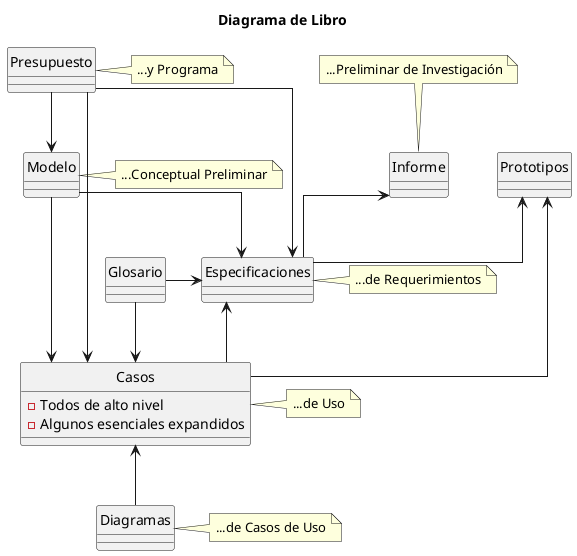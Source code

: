 @startuml MDS

' skin rose
' skinparam classFontName Calibri
' skinparam shadowing false
hide circle
skinparam linetype ortho

title Diagrama de Libro

class Informe
note top of Informe: ...Preliminar de Investigación

class Prototipos

class Presupuesto
note right of Presupuesto: ...y Programa

'---

class Especificaciones
note right of Especificaciones: ...de Requerimientos

class Casos
{
    -Todos de alto nivel
    -Algunos esenciales expandidos
}
note right of Casos: ...de Uso

class Diagramas
note right of Diagramas: ...de Casos de Uso

class Modelo
note right of Modelo: ...Conceptual Preliminar

class Glosario

Informe <-- Especificaciones

Prototipos <-- Especificaciones
Prototipos <-- Casos

Presupuesto --> Especificaciones
Presupuesto --> Casos
Presupuesto --> Modelo

Especificaciones <-- Casos
Casos <-- Diagramas

Modelo --> Casos
Modelo --> Especificaciones

Glosario -> Casos
Glosario -> Especificaciones


@enduml